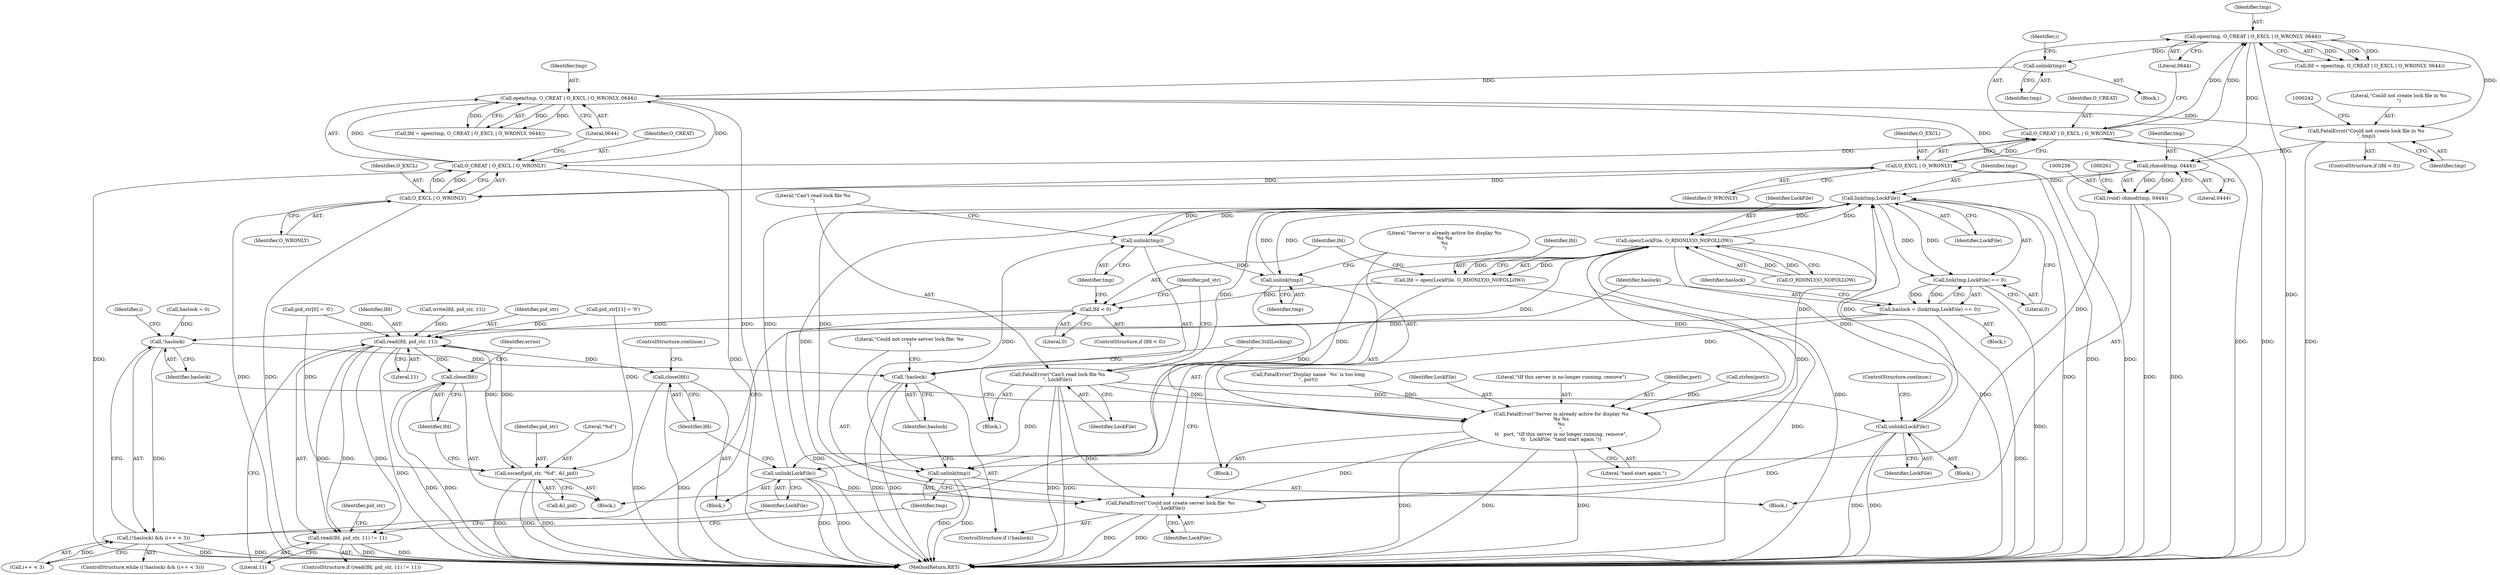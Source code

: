 digraph "0_xserver_6ba44b91e37622ef8c146d8f2ac92d708a18ed34@API" {
"1000257" [label="(Call,chmod(tmp, 0444))"];
"1000215" [label="(Call,open(tmp, O_CREAT | O_EXCL | O_WRONLY, 0644))"];
"1000204" [label="(Call,unlink(tmp))"];
"1000180" [label="(Call,open(tmp, O_CREAT | O_EXCL | O_WRONLY, 0644))"];
"1000182" [label="(Call,O_CREAT | O_EXCL | O_WRONLY)"];
"1000184" [label="(Call,O_EXCL | O_WRONLY)"];
"1000217" [label="(Call,O_CREAT | O_EXCL | O_WRONLY)"];
"1000219" [label="(Call,O_EXCL | O_WRONLY)"];
"1000238" [label="(Call,FatalError(\"Could not create lock file in %s\n\", tmp))"];
"1000255" [label="(Call,(void) chmod(tmp, 0444))"];
"1000282" [label="(Call,link(tmp,LockFile))"];
"1000281" [label="(Call,link(tmp,LockFile) == 0)"];
"1000279" [label="(Call,haslock = (link(tmp,LockFile) == 0))"];
"1000272" [label="(Call,!haslock)"];
"1000271" [label="(Call,(!haslock) && (i++ < 3))"];
"1000384" [label="(Call,!haslock)"];
"1000294" [label="(Call,open(LockFile, O_RDONLY|O_NOFOLLOW))"];
"1000292" [label="(Call,lfd = open(LockFile, O_RDONLY|O_NOFOLLOW))"];
"1000300" [label="(Call,lfd < 0)"];
"1000316" [label="(Call,read(lfd, pid_str, 11))"];
"1000315" [label="(Call,read(lfd, pid_str, 11) != 11)"];
"1000324" [label="(Call,close(lfd))"];
"1000332" [label="(Call,sscanf(pid_str, \"%d\", &l_pid))"];
"1000337" [label="(Call,close(lfd))"];
"1000306" [label="(Call,FatalError(\"Can't read lock file %s\n\", LockFile))"];
"1000322" [label="(Call,unlink(LockFile))"];
"1000386" [label="(Call,FatalError(\"Could not create server lock file: %s\n\", LockFile))"];
"1000356" [label="(Call,unlink(LockFile))"];
"1000375" [label="(Call,FatalError(\"Server is already active for display %s\n%s %s\n%s\n\",\n\t\t   port, \"\tIf this server is no longer running, remove\",\n\t\t   LockFile, \"\tand start again.\"))"];
"1000304" [label="(Call,unlink(tmp))"];
"1000373" [label="(Call,unlink(tmp))"];
"1000381" [label="(Call,unlink(tmp))"];
"1000205" [label="(Identifier,tmp)"];
"1000287" [label="(Identifier,haslock)"];
"1000333" [label="(Identifier,pid_str)"];
"1000217" [label="(Call,O_CREAT | O_EXCL | O_WRONLY)"];
"1000316" [label="(Call,read(lfd, pid_str, 11))"];
"1000185" [label="(Identifier,O_EXCL)"];
"1000315" [label="(Call,read(lfd, pid_str, 11) != 11)"];
"1000387" [label="(Literal,\"Could not create server lock file: %s\n\")"];
"1000373" [label="(Call,unlink(tmp))"];
"1000294" [label="(Call,open(LockFile, O_RDONLY|O_NOFOLLOW))"];
"1000320" [label="(Literal,11)"];
"1000293" [label="(Identifier,lfd)"];
"1000218" [label="(Identifier,O_CREAT)"];
"1000307" [label="(Literal,\"Can't read lock file %s\n\")"];
"1000317" [label="(Identifier,lfd)"];
"1000259" [label="(Literal,0444)"];
"1000357" [label="(Identifier,LockFile)"];
"1000377" [label="(Identifier,port)"];
"1000284" [label="(Identifier,LockFile)"];
"1000219" [label="(Call,O_EXCL | O_WRONLY)"];
"1000240" [label="(Identifier,tmp)"];
"1000186" [label="(Identifier,O_WRONLY)"];
"1000334" [label="(Literal,\"%d\")"];
"1000374" [label="(Identifier,tmp)"];
"1000276" [label="(Identifier,i)"];
"1000281" [label="(Call,link(tmp,LockFile) == 0)"];
"1000272" [label="(Call,!haslock)"];
"1000204" [label="(Call,unlink(tmp))"];
"1000295" [label="(Identifier,LockFile)"];
"1000305" [label="(Identifier,tmp)"];
"1000329" [label="(Identifier,pid_str)"];
"1000386" [label="(Call,FatalError(\"Could not create server lock file: %s\n\", LockFile))"];
"1000207" [label="(Identifier,i)"];
"1000392" [label="(MethodReturn,RET)"];
"1000291" [label="(Block,)"];
"1000384" [label="(Call,!haslock)"];
"1000385" [label="(Identifier,haslock)"];
"1000273" [label="(Identifier,haslock)"];
"1000375" [label="(Call,FatalError(\"Server is already active for display %s\n%s %s\n%s\n\",\n\t\t   port, \"\tIf this server is no longer running, remove\",\n\t\t   LockFile, \"\tand start again.\"))"];
"1000251" [label="(Call,write(lfd, pid_str, 11))"];
"1000300" [label="(Call,lfd < 0)"];
"1000154" [label="(Call,strlen(port))"];
"1000321" [label="(Block,)"];
"1000182" [label="(Call,O_CREAT | O_EXCL | O_WRONLY)"];
"1000203" [label="(Block,)"];
"1000390" [label="(Identifier,StillLocking)"];
"1000296" [label="(Call,O_RDONLY|O_NOFOLLOW)"];
"1000323" [label="(Identifier,LockFile)"];
"1000187" [label="(Literal,0644)"];
"1000299" [label="(ControlStructure,if (lfd < 0))"];
"1000383" [label="(ControlStructure,if (!haslock))"];
"1000267" [label="(Call,haslock = 0)"];
"1000358" [label="(ControlStructure,continue;)"];
"1000285" [label="(Literal,0)"];
"1000337" [label="(Call,close(lfd))"];
"1000326" [label="(ControlStructure,continue;)"];
"1000382" [label="(Identifier,tmp)"];
"1000238" [label="(Call,FatalError(\"Could not create lock file in %s\n\", tmp))"];
"1000222" [label="(Literal,0644)"];
"1000221" [label="(Identifier,O_WRONLY)"];
"1000165" [label="(Call,FatalError(\"Display name `%s' is too long\n\", port))"];
"1000255" [label="(Call,(void) chmod(tmp, 0444))"];
"1000376" [label="(Literal,\"Server is already active for display %s\n%s %s\n%s\n\")"];
"1000314" [label="(ControlStructure,if (read(lfd, pid_str, 11) != 11))"];
"1000379" [label="(Identifier,LockFile)"];
"1000306" [label="(Call,FatalError(\"Can't read lock file %s\n\", LockFile))"];
"1000372" [label="(Block,)"];
"1000274" [label="(Call,i++ < 3)"];
"1000280" [label="(Identifier,haslock)"];
"1000234" [label="(ControlStructure,if (lfd < 0))"];
"1000325" [label="(Identifier,lfd)"];
"1000301" [label="(Identifier,lfd)"];
"1000322" [label="(Call,unlink(LockFile))"];
"1000327" [label="(Call,pid_str[11] = '\0')"];
"1000257" [label="(Call,chmod(tmp, 0444))"];
"1000180" [label="(Call,open(tmp, O_CREAT | O_EXCL | O_WRONLY, 0644))"];
"1000181" [label="(Identifier,tmp)"];
"1000335" [label="(Call,&l_pid)"];
"1000356" [label="(Call,unlink(LockFile))"];
"1000381" [label="(Call,unlink(tmp))"];
"1000215" [label="(Call,open(tmp, O_CREAT | O_EXCL | O_WRONLY, 0644))"];
"1000319" [label="(Literal,11)"];
"1000338" [label="(Identifier,lfd)"];
"1000279" [label="(Call,haslock = (link(tmp,LockFile) == 0))"];
"1000282" [label="(Call,link(tmp,LockFile))"];
"1000220" [label="(Identifier,O_EXCL)"];
"1000309" [label="(Call,pid_str[0] = '\0')"];
"1000380" [label="(Literal,\"\tand start again.\")"];
"1000340" [label="(Identifier,errno)"];
"1000318" [label="(Identifier,pid_str)"];
"1000278" [label="(Block,)"];
"1000216" [label="(Identifier,tmp)"];
"1000302" [label="(Literal,0)"];
"1000271" [label="(Call,(!haslock) && (i++ < 3))"];
"1000311" [label="(Identifier,pid_str)"];
"1000270" [label="(ControlStructure,while ((!haslock) && (i++ < 3)))"];
"1000239" [label="(Literal,\"Could not create lock file in %s\n\")"];
"1000355" [label="(Block,)"];
"1000178" [label="(Call,lfd = open(tmp, O_CREAT | O_EXCL | O_WRONLY, 0644))"];
"1000213" [label="(Call,lfd = open(tmp, O_CREAT | O_EXCL | O_WRONLY, 0644))"];
"1000378" [label="(Literal,\"\tIf this server is no longer running, remove\")"];
"1000324" [label="(Call,close(lfd))"];
"1000308" [label="(Identifier,LockFile)"];
"1000388" [label="(Identifier,LockFile)"];
"1000258" [label="(Identifier,tmp)"];
"1000292" [label="(Call,lfd = open(LockFile, O_RDONLY|O_NOFOLLOW))"];
"1000332" [label="(Call,sscanf(pid_str, \"%d\", &l_pid))"];
"1000303" [label="(Block,)"];
"1000304" [label="(Call,unlink(tmp))"];
"1000283" [label="(Identifier,tmp)"];
"1000184" [label="(Call,O_EXCL | O_WRONLY)"];
"1000183" [label="(Identifier,O_CREAT)"];
"1000111" [label="(Block,)"];
"1000257" -> "1000255"  [label="AST: "];
"1000257" -> "1000259"  [label="CFG: "];
"1000258" -> "1000257"  [label="AST: "];
"1000259" -> "1000257"  [label="AST: "];
"1000255" -> "1000257"  [label="CFG: "];
"1000257" -> "1000255"  [label="DDG: "];
"1000257" -> "1000255"  [label="DDG: "];
"1000215" -> "1000257"  [label="DDG: "];
"1000238" -> "1000257"  [label="DDG: "];
"1000180" -> "1000257"  [label="DDG: "];
"1000257" -> "1000282"  [label="DDG: "];
"1000257" -> "1000381"  [label="DDG: "];
"1000215" -> "1000213"  [label="AST: "];
"1000215" -> "1000222"  [label="CFG: "];
"1000216" -> "1000215"  [label="AST: "];
"1000217" -> "1000215"  [label="AST: "];
"1000222" -> "1000215"  [label="AST: "];
"1000213" -> "1000215"  [label="CFG: "];
"1000215" -> "1000392"  [label="DDG: "];
"1000215" -> "1000213"  [label="DDG: "];
"1000215" -> "1000213"  [label="DDG: "];
"1000215" -> "1000213"  [label="DDG: "];
"1000204" -> "1000215"  [label="DDG: "];
"1000217" -> "1000215"  [label="DDG: "];
"1000217" -> "1000215"  [label="DDG: "];
"1000215" -> "1000238"  [label="DDG: "];
"1000204" -> "1000203"  [label="AST: "];
"1000204" -> "1000205"  [label="CFG: "];
"1000205" -> "1000204"  [label="AST: "];
"1000207" -> "1000204"  [label="CFG: "];
"1000180" -> "1000204"  [label="DDG: "];
"1000180" -> "1000178"  [label="AST: "];
"1000180" -> "1000187"  [label="CFG: "];
"1000181" -> "1000180"  [label="AST: "];
"1000182" -> "1000180"  [label="AST: "];
"1000187" -> "1000180"  [label="AST: "];
"1000178" -> "1000180"  [label="CFG: "];
"1000180" -> "1000392"  [label="DDG: "];
"1000180" -> "1000178"  [label="DDG: "];
"1000180" -> "1000178"  [label="DDG: "];
"1000180" -> "1000178"  [label="DDG: "];
"1000182" -> "1000180"  [label="DDG: "];
"1000182" -> "1000180"  [label="DDG: "];
"1000180" -> "1000238"  [label="DDG: "];
"1000182" -> "1000184"  [label="CFG: "];
"1000183" -> "1000182"  [label="AST: "];
"1000184" -> "1000182"  [label="AST: "];
"1000187" -> "1000182"  [label="CFG: "];
"1000182" -> "1000392"  [label="DDG: "];
"1000182" -> "1000392"  [label="DDG: "];
"1000184" -> "1000182"  [label="DDG: "];
"1000184" -> "1000182"  [label="DDG: "];
"1000182" -> "1000217"  [label="DDG: "];
"1000184" -> "1000186"  [label="CFG: "];
"1000185" -> "1000184"  [label="AST: "];
"1000186" -> "1000184"  [label="AST: "];
"1000184" -> "1000392"  [label="DDG: "];
"1000184" -> "1000392"  [label="DDG: "];
"1000184" -> "1000219"  [label="DDG: "];
"1000184" -> "1000219"  [label="DDG: "];
"1000217" -> "1000219"  [label="CFG: "];
"1000218" -> "1000217"  [label="AST: "];
"1000219" -> "1000217"  [label="AST: "];
"1000222" -> "1000217"  [label="CFG: "];
"1000217" -> "1000392"  [label="DDG: "];
"1000217" -> "1000392"  [label="DDG: "];
"1000219" -> "1000217"  [label="DDG: "];
"1000219" -> "1000217"  [label="DDG: "];
"1000219" -> "1000221"  [label="CFG: "];
"1000220" -> "1000219"  [label="AST: "];
"1000221" -> "1000219"  [label="AST: "];
"1000219" -> "1000392"  [label="DDG: "];
"1000219" -> "1000392"  [label="DDG: "];
"1000238" -> "1000234"  [label="AST: "];
"1000238" -> "1000240"  [label="CFG: "];
"1000239" -> "1000238"  [label="AST: "];
"1000240" -> "1000238"  [label="AST: "];
"1000242" -> "1000238"  [label="CFG: "];
"1000238" -> "1000392"  [label="DDG: "];
"1000255" -> "1000111"  [label="AST: "];
"1000256" -> "1000255"  [label="AST: "];
"1000261" -> "1000255"  [label="CFG: "];
"1000255" -> "1000392"  [label="DDG: "];
"1000255" -> "1000392"  [label="DDG: "];
"1000282" -> "1000281"  [label="AST: "];
"1000282" -> "1000284"  [label="CFG: "];
"1000283" -> "1000282"  [label="AST: "];
"1000284" -> "1000282"  [label="AST: "];
"1000285" -> "1000282"  [label="CFG: "];
"1000282" -> "1000392"  [label="DDG: "];
"1000282" -> "1000281"  [label="DDG: "];
"1000282" -> "1000281"  [label="DDG: "];
"1000304" -> "1000282"  [label="DDG: "];
"1000373" -> "1000282"  [label="DDG: "];
"1000356" -> "1000282"  [label="DDG: "];
"1000375" -> "1000282"  [label="DDG: "];
"1000294" -> "1000282"  [label="DDG: "];
"1000322" -> "1000282"  [label="DDG: "];
"1000306" -> "1000282"  [label="DDG: "];
"1000282" -> "1000294"  [label="DDG: "];
"1000282" -> "1000304"  [label="DDG: "];
"1000282" -> "1000373"  [label="DDG: "];
"1000282" -> "1000381"  [label="DDG: "];
"1000282" -> "1000386"  [label="DDG: "];
"1000281" -> "1000279"  [label="AST: "];
"1000281" -> "1000285"  [label="CFG: "];
"1000285" -> "1000281"  [label="AST: "];
"1000279" -> "1000281"  [label="CFG: "];
"1000281" -> "1000392"  [label="DDG: "];
"1000281" -> "1000279"  [label="DDG: "];
"1000281" -> "1000279"  [label="DDG: "];
"1000279" -> "1000278"  [label="AST: "];
"1000280" -> "1000279"  [label="AST: "];
"1000287" -> "1000279"  [label="CFG: "];
"1000279" -> "1000392"  [label="DDG: "];
"1000279" -> "1000272"  [label="DDG: "];
"1000279" -> "1000384"  [label="DDG: "];
"1000272" -> "1000271"  [label="AST: "];
"1000272" -> "1000273"  [label="CFG: "];
"1000273" -> "1000272"  [label="AST: "];
"1000276" -> "1000272"  [label="CFG: "];
"1000271" -> "1000272"  [label="CFG: "];
"1000272" -> "1000271"  [label="DDG: "];
"1000267" -> "1000272"  [label="DDG: "];
"1000272" -> "1000384"  [label="DDG: "];
"1000271" -> "1000270"  [label="AST: "];
"1000271" -> "1000274"  [label="CFG: "];
"1000274" -> "1000271"  [label="AST: "];
"1000280" -> "1000271"  [label="CFG: "];
"1000382" -> "1000271"  [label="CFG: "];
"1000271" -> "1000392"  [label="DDG: "];
"1000271" -> "1000392"  [label="DDG: "];
"1000274" -> "1000271"  [label="DDG: "];
"1000384" -> "1000383"  [label="AST: "];
"1000384" -> "1000385"  [label="CFG: "];
"1000385" -> "1000384"  [label="AST: "];
"1000387" -> "1000384"  [label="CFG: "];
"1000390" -> "1000384"  [label="CFG: "];
"1000384" -> "1000392"  [label="DDG: "];
"1000384" -> "1000392"  [label="DDG: "];
"1000294" -> "1000292"  [label="AST: "];
"1000294" -> "1000296"  [label="CFG: "];
"1000295" -> "1000294"  [label="AST: "];
"1000296" -> "1000294"  [label="AST: "];
"1000292" -> "1000294"  [label="CFG: "];
"1000294" -> "1000392"  [label="DDG: "];
"1000294" -> "1000392"  [label="DDG: "];
"1000294" -> "1000292"  [label="DDG: "];
"1000294" -> "1000292"  [label="DDG: "];
"1000296" -> "1000294"  [label="DDG: "];
"1000296" -> "1000294"  [label="DDG: "];
"1000294" -> "1000306"  [label="DDG: "];
"1000294" -> "1000322"  [label="DDG: "];
"1000294" -> "1000356"  [label="DDG: "];
"1000294" -> "1000375"  [label="DDG: "];
"1000294" -> "1000386"  [label="DDG: "];
"1000292" -> "1000291"  [label="AST: "];
"1000293" -> "1000292"  [label="AST: "];
"1000301" -> "1000292"  [label="CFG: "];
"1000292" -> "1000392"  [label="DDG: "];
"1000292" -> "1000300"  [label="DDG: "];
"1000300" -> "1000299"  [label="AST: "];
"1000300" -> "1000302"  [label="CFG: "];
"1000301" -> "1000300"  [label="AST: "];
"1000302" -> "1000300"  [label="AST: "];
"1000305" -> "1000300"  [label="CFG: "];
"1000311" -> "1000300"  [label="CFG: "];
"1000300" -> "1000392"  [label="DDG: "];
"1000300" -> "1000316"  [label="DDG: "];
"1000316" -> "1000315"  [label="AST: "];
"1000316" -> "1000319"  [label="CFG: "];
"1000317" -> "1000316"  [label="AST: "];
"1000318" -> "1000316"  [label="AST: "];
"1000319" -> "1000316"  [label="AST: "];
"1000320" -> "1000316"  [label="CFG: "];
"1000316" -> "1000392"  [label="DDG: "];
"1000316" -> "1000315"  [label="DDG: "];
"1000316" -> "1000315"  [label="DDG: "];
"1000316" -> "1000315"  [label="DDG: "];
"1000309" -> "1000316"  [label="DDG: "];
"1000332" -> "1000316"  [label="DDG: "];
"1000327" -> "1000316"  [label="DDG: "];
"1000251" -> "1000316"  [label="DDG: "];
"1000316" -> "1000324"  [label="DDG: "];
"1000316" -> "1000332"  [label="DDG: "];
"1000316" -> "1000337"  [label="DDG: "];
"1000315" -> "1000314"  [label="AST: "];
"1000315" -> "1000320"  [label="CFG: "];
"1000320" -> "1000315"  [label="AST: "];
"1000323" -> "1000315"  [label="CFG: "];
"1000329" -> "1000315"  [label="CFG: "];
"1000315" -> "1000392"  [label="DDG: "];
"1000315" -> "1000392"  [label="DDG: "];
"1000324" -> "1000321"  [label="AST: "];
"1000324" -> "1000325"  [label="CFG: "];
"1000325" -> "1000324"  [label="AST: "];
"1000326" -> "1000324"  [label="CFG: "];
"1000324" -> "1000392"  [label="DDG: "];
"1000324" -> "1000392"  [label="DDG: "];
"1000332" -> "1000291"  [label="AST: "];
"1000332" -> "1000335"  [label="CFG: "];
"1000333" -> "1000332"  [label="AST: "];
"1000334" -> "1000332"  [label="AST: "];
"1000335" -> "1000332"  [label="AST: "];
"1000338" -> "1000332"  [label="CFG: "];
"1000332" -> "1000392"  [label="DDG: "];
"1000332" -> "1000392"  [label="DDG: "];
"1000332" -> "1000392"  [label="DDG: "];
"1000309" -> "1000332"  [label="DDG: "];
"1000327" -> "1000332"  [label="DDG: "];
"1000337" -> "1000291"  [label="AST: "];
"1000337" -> "1000338"  [label="CFG: "];
"1000338" -> "1000337"  [label="AST: "];
"1000340" -> "1000337"  [label="CFG: "];
"1000337" -> "1000392"  [label="DDG: "];
"1000337" -> "1000392"  [label="DDG: "];
"1000306" -> "1000303"  [label="AST: "];
"1000306" -> "1000308"  [label="CFG: "];
"1000307" -> "1000306"  [label="AST: "];
"1000308" -> "1000306"  [label="AST: "];
"1000311" -> "1000306"  [label="CFG: "];
"1000306" -> "1000392"  [label="DDG: "];
"1000306" -> "1000392"  [label="DDG: "];
"1000306" -> "1000322"  [label="DDG: "];
"1000306" -> "1000356"  [label="DDG: "];
"1000306" -> "1000375"  [label="DDG: "];
"1000306" -> "1000386"  [label="DDG: "];
"1000322" -> "1000321"  [label="AST: "];
"1000322" -> "1000323"  [label="CFG: "];
"1000323" -> "1000322"  [label="AST: "];
"1000325" -> "1000322"  [label="CFG: "];
"1000322" -> "1000392"  [label="DDG: "];
"1000322" -> "1000392"  [label="DDG: "];
"1000322" -> "1000386"  [label="DDG: "];
"1000386" -> "1000383"  [label="AST: "];
"1000386" -> "1000388"  [label="CFG: "];
"1000387" -> "1000386"  [label="AST: "];
"1000388" -> "1000386"  [label="AST: "];
"1000390" -> "1000386"  [label="CFG: "];
"1000386" -> "1000392"  [label="DDG: "];
"1000386" -> "1000392"  [label="DDG: "];
"1000356" -> "1000386"  [label="DDG: "];
"1000375" -> "1000386"  [label="DDG: "];
"1000356" -> "1000355"  [label="AST: "];
"1000356" -> "1000357"  [label="CFG: "];
"1000357" -> "1000356"  [label="AST: "];
"1000358" -> "1000356"  [label="CFG: "];
"1000356" -> "1000392"  [label="DDG: "];
"1000356" -> "1000392"  [label="DDG: "];
"1000375" -> "1000372"  [label="AST: "];
"1000375" -> "1000380"  [label="CFG: "];
"1000376" -> "1000375"  [label="AST: "];
"1000377" -> "1000375"  [label="AST: "];
"1000378" -> "1000375"  [label="AST: "];
"1000379" -> "1000375"  [label="AST: "];
"1000380" -> "1000375"  [label="AST: "];
"1000273" -> "1000375"  [label="CFG: "];
"1000375" -> "1000392"  [label="DDG: "];
"1000375" -> "1000392"  [label="DDG: "];
"1000375" -> "1000392"  [label="DDG: "];
"1000154" -> "1000375"  [label="DDG: "];
"1000165" -> "1000375"  [label="DDG: "];
"1000304" -> "1000303"  [label="AST: "];
"1000304" -> "1000305"  [label="CFG: "];
"1000305" -> "1000304"  [label="AST: "];
"1000307" -> "1000304"  [label="CFG: "];
"1000304" -> "1000373"  [label="DDG: "];
"1000304" -> "1000381"  [label="DDG: "];
"1000373" -> "1000372"  [label="AST: "];
"1000373" -> "1000374"  [label="CFG: "];
"1000374" -> "1000373"  [label="AST: "];
"1000376" -> "1000373"  [label="CFG: "];
"1000373" -> "1000381"  [label="DDG: "];
"1000381" -> "1000111"  [label="AST: "];
"1000381" -> "1000382"  [label="CFG: "];
"1000382" -> "1000381"  [label="AST: "];
"1000385" -> "1000381"  [label="CFG: "];
"1000381" -> "1000392"  [label="DDG: "];
"1000381" -> "1000392"  [label="DDG: "];
}
